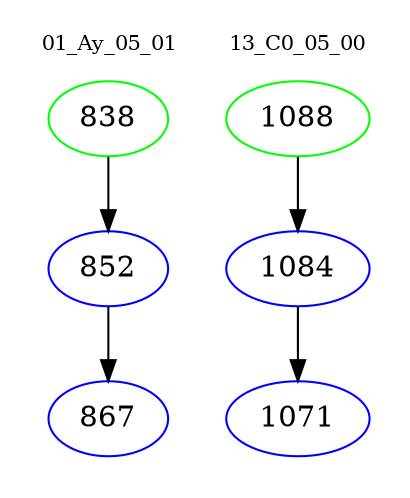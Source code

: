 digraph{
subgraph cluster_0 {
color = white
label = "01_Ay_05_01";
fontsize=10;
T0_838 [label="838", color="green"]
T0_838 -> T0_852 [color="black"]
T0_852 [label="852", color="blue"]
T0_852 -> T0_867 [color="black"]
T0_867 [label="867", color="blue"]
}
subgraph cluster_1 {
color = white
label = "13_C0_05_00";
fontsize=10;
T1_1088 [label="1088", color="green"]
T1_1088 -> T1_1084 [color="black"]
T1_1084 [label="1084", color="blue"]
T1_1084 -> T1_1071 [color="black"]
T1_1071 [label="1071", color="blue"]
}
}
